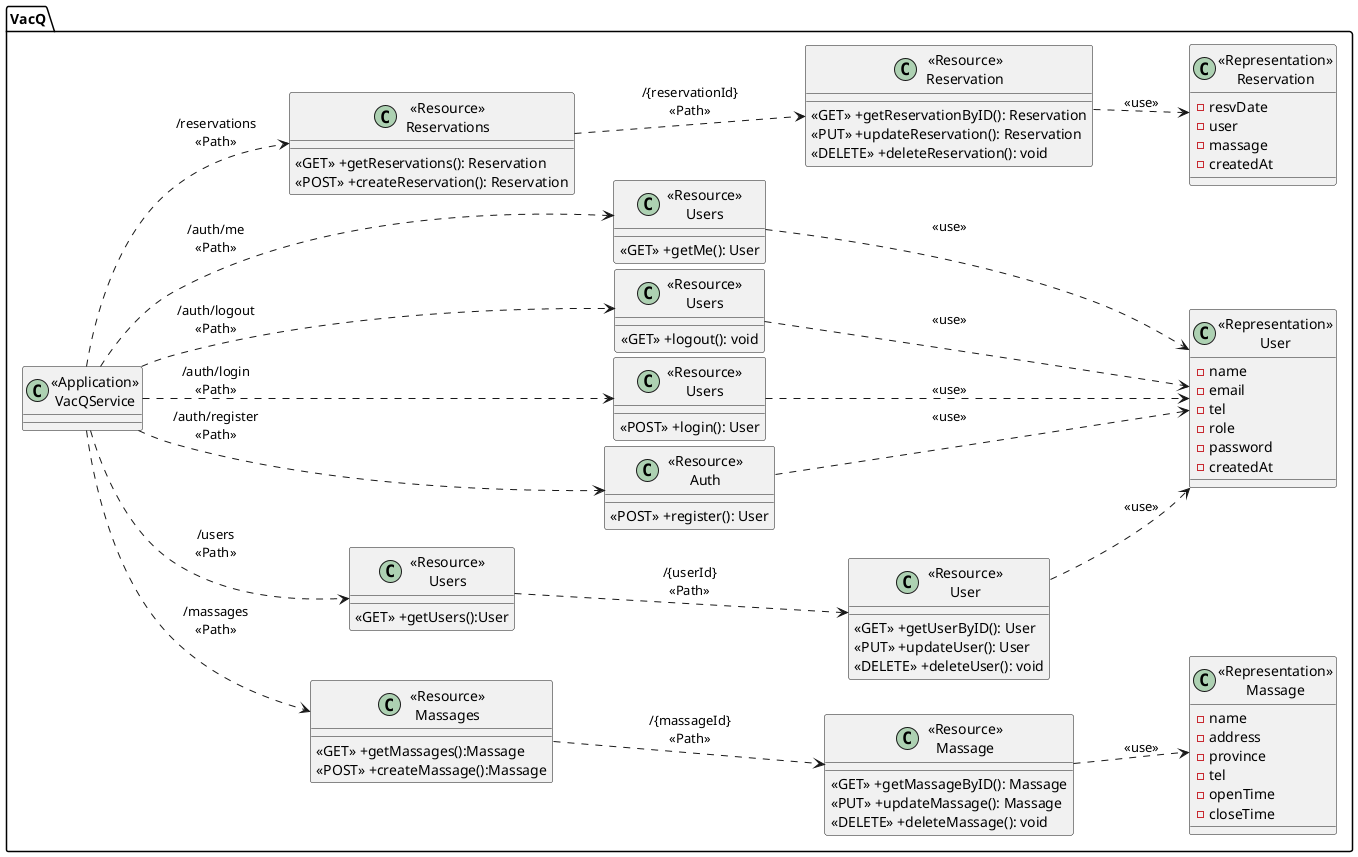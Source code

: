 @startuml
left to right direction
package "VacQ"{
    class "<<Application>>\nVacQService" as VacQService{}

    class "<<Resource>>\nMassages" as ResourceMassages{
        <<GET>> +getMassages():Massage
        <<POST>> +createMassage():Massage
    }

    class "<<Resource>>\nMassage" as ResourceMassage {
        <<GET>> +getMassageByID(): Massage
        <<PUT>> +updateMassage(): Massage
        <<DELETE>> +deleteMassage(): void
    }

    class "<<Representation>>\nMassage" as RepresentationMassage {
        -name
        -address
        -province
        -tel
        -openTime
        -closeTime
    }

    class "<<Resource>>\nUsers" as ResourceUsers{
        <<GET>> +getUsers():User
    }

    class "<<Resource>>\nUser" as ResourceUser {
        <<GET>> +getUserByID(): User
        <<PUT>> +updateUser(): User
        <<DELETE>> +deleteUser(): void
    }
    class "<<Resource>>\nAuth" as ResourceAuthRegister {
        <<POST>> +register(): User
    }

     class "<<Resource>>\nUsers" as ResourceAuthLogin{
         <<POST>> +login(): User
    }
     class "<<Resource>>\nUsers" as ResourceAuthLogout{
       <<GET>> +logout(): void
    }
     class "<<Resource>>\nUsers" as ResourceAuthGetMe{
        <<GET>> +getMe(): User
    }
     

  


    class "<<Representation>>\nUser" as RepresentationUser {
        -name
        -email
        -tel
        -role
        -password
        -createdAt
        
    }

    
    class "<<Resource>>\nReservations" as ResourceReservations{
        <<GET>> +getReservations(): Reservation
        <<POST>> +createReservation(): Reservation
        
    }

     class "<<Resource>>\nReservation" as ResourceReservation {
        <<GET>> +getReservationByID(): Reservation
        <<PUT>> +updateReservation(): Reservation
        <<DELETE>> +deleteReservation(): void
    }

    class "<<Representation>>\nReservation" as RepresentationReservation {
        -resvDate
        -user
        -massage
        -createdAt
    }
}

VacQService ..> ResourceMassages:"/massages\n<<Path>>"
ResourceMassages ..> ResourceMassage: "/{massageId}\n<<Path>>"
ResourceMassage ..> RepresentationMassage: "<<use>>"

VacQService ..> ResourceUsers:"/users\n<<Path>>"
ResourceUsers ..> ResourceUser: "/{userId}\n<<Path>>"
ResourceUser ..> RepresentationUser: "<<use>>"

VacQService ..> ResourceReservations:"/reservations\n<<Path>>"
ResourceReservations ..> ResourceReservation: "/{reservationId}\n<<Path>>"
ResourceReservation ..> RepresentationReservation: "<<use>>"

VacQService ..> ResourceAuthLogin:"/auth/login\n<<Path>>"
VacQService ..> ResourceAuthLogout:"/auth/logout\n<<Path>>"
VacQService ..> ResourceAuthRegister:"/auth/register\n<<Path>>"
VacQService ..> ResourceAuthGetMe:"/auth/me\n<<Path>>"

ResourceAuthGetMe ..> RepresentationUser: "<<use>>"
ResourceAuthLogin ..> RepresentationUser: "<<use>>"
ResourceAuthLogout ..> RepresentationUser: "<<use>>"
ResourceAuthRegister ..> RepresentationUser: "<<use>>"


@enduml
